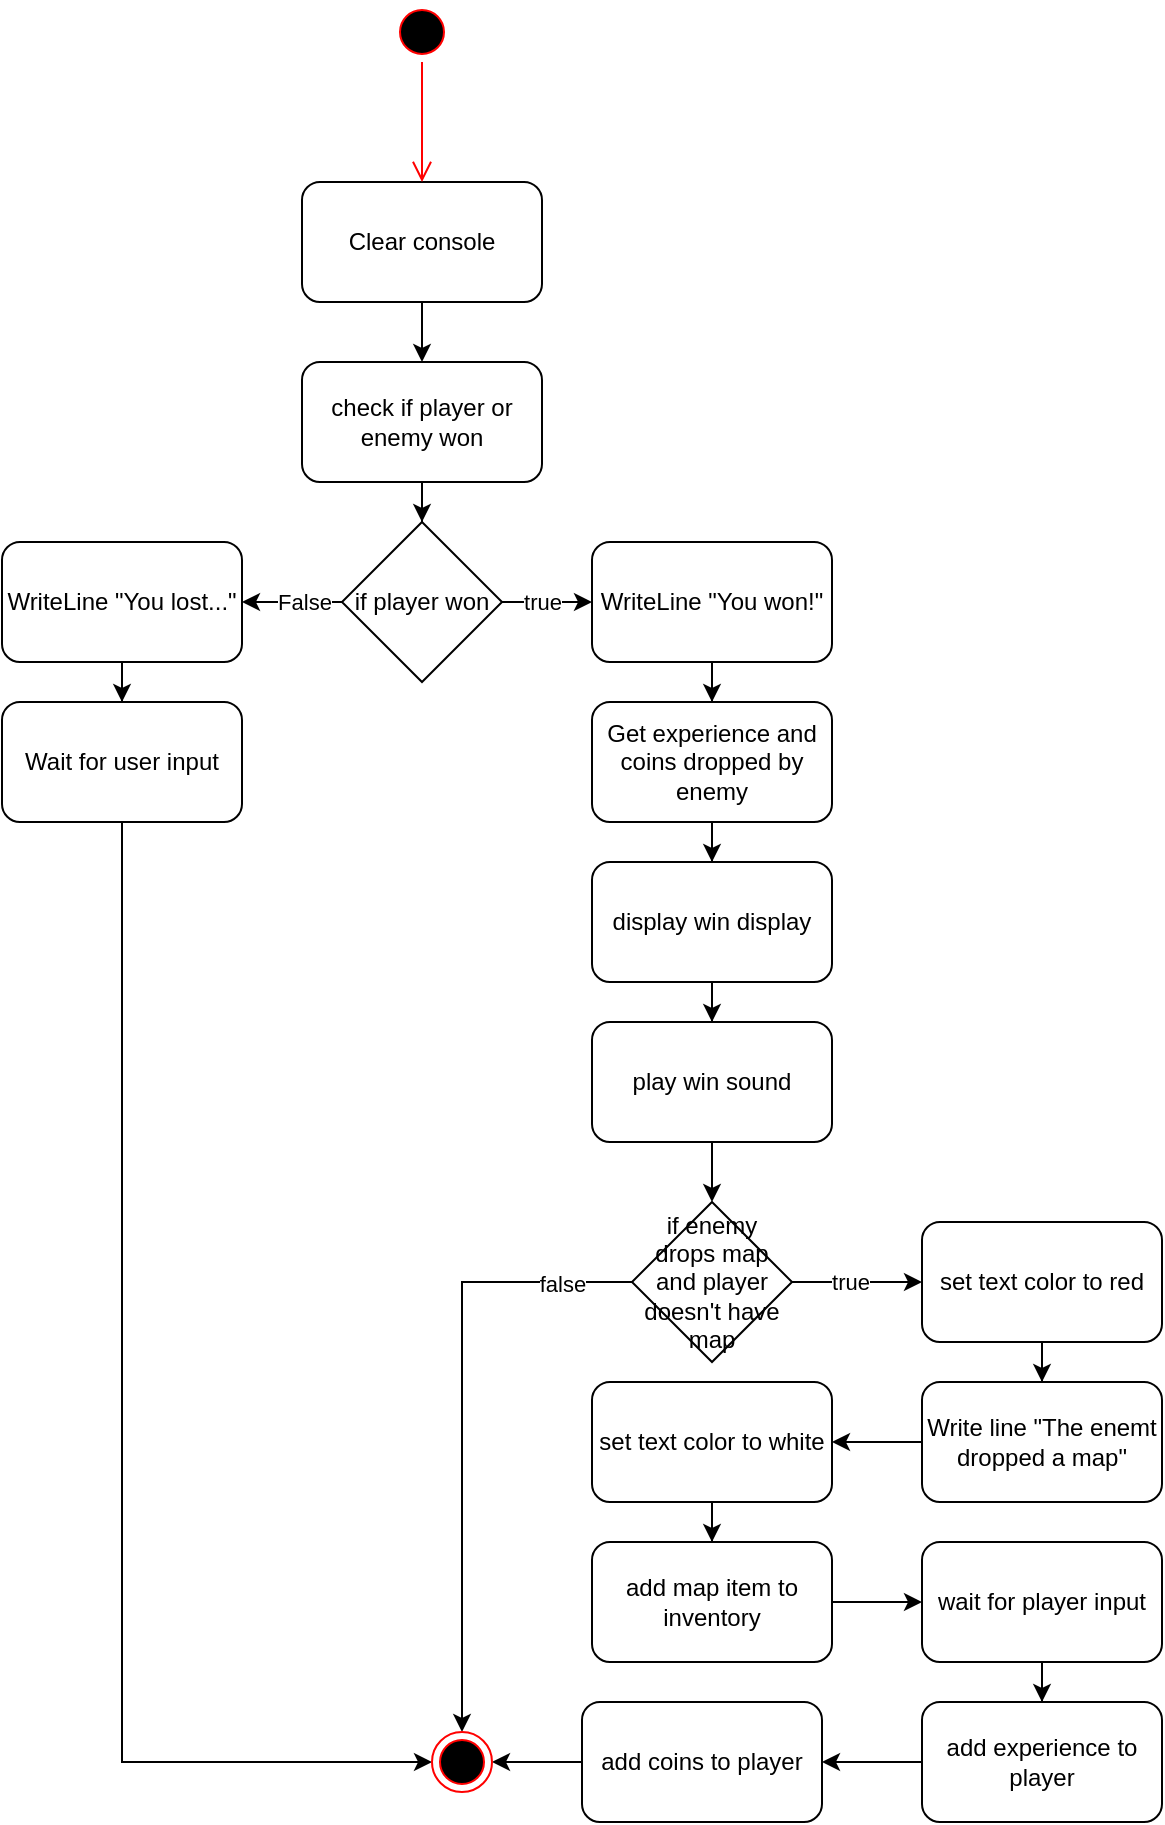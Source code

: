 <mxfile version="22.1.21" type="device">
  <diagram name="Page-1" id="QWwZaIjU0LpCsT88UaeY">
    <mxGraphModel dx="2118" dy="-797" grid="1" gridSize="10" guides="1" tooltips="1" connect="1" arrows="1" fold="1" page="1" pageScale="1" pageWidth="850" pageHeight="1100" background="none" math="0" shadow="0">
      <root>
        <mxCell id="0" />
        <mxCell id="1" parent="0" />
        <mxCell id="Ed0d97Dgv27OoX8CHdkf-86" style="edgeStyle=orthogonalEdgeStyle;rounded=0;orthogonalLoop=1;jettySize=auto;html=1;" parent="1" source="Ed0d97Dgv27OoX8CHdkf-68" target="Ed0d97Dgv27OoX8CHdkf-82" edge="1">
          <mxGeometry relative="1" as="geometry" />
        </mxCell>
        <mxCell id="Ed0d97Dgv27OoX8CHdkf-68" value="check if player or enemy won" style="rounded=1;whiteSpace=wrap;html=1;" parent="1" vertex="1">
          <mxGeometry x="285" y="2450" width="120" height="60" as="geometry" />
        </mxCell>
        <mxCell id="Ed0d97Dgv27OoX8CHdkf-85" style="edgeStyle=orthogonalEdgeStyle;rounded=0;orthogonalLoop=1;jettySize=auto;html=1;" parent="1" source="Ed0d97Dgv27OoX8CHdkf-71" target="Ed0d97Dgv27OoX8CHdkf-68" edge="1">
          <mxGeometry relative="1" as="geometry" />
        </mxCell>
        <mxCell id="Ed0d97Dgv27OoX8CHdkf-71" value="Clear console" style="rounded=1;whiteSpace=wrap;html=1;" parent="1" vertex="1">
          <mxGeometry x="285" y="2360" width="120" height="60" as="geometry" />
        </mxCell>
        <mxCell id="Ed0d97Dgv27OoX8CHdkf-76" style="edgeStyle=orthogonalEdgeStyle;rounded=0;orthogonalLoop=1;jettySize=auto;html=1;" parent="1" source="Ed0d97Dgv27OoX8CHdkf-73" target="Ed0d97Dgv27OoX8CHdkf-75" edge="1">
          <mxGeometry relative="1" as="geometry" />
        </mxCell>
        <mxCell id="Ed0d97Dgv27OoX8CHdkf-73" value="WriteLine &quot;You won!&quot;" style="rounded=1;whiteSpace=wrap;html=1;" parent="1" vertex="1">
          <mxGeometry x="430" y="2540" width="120" height="60" as="geometry" />
        </mxCell>
        <mxCell id="Ed0d97Dgv27OoX8CHdkf-78" style="edgeStyle=orthogonalEdgeStyle;rounded=0;orthogonalLoop=1;jettySize=auto;html=1;" parent="1" source="Ed0d97Dgv27OoX8CHdkf-75" target="Ed0d97Dgv27OoX8CHdkf-79" edge="1">
          <mxGeometry relative="1" as="geometry">
            <mxPoint x="490" y="2710" as="targetPoint" />
          </mxGeometry>
        </mxCell>
        <mxCell id="Ed0d97Dgv27OoX8CHdkf-75" value="Get experience and coins dropped by enemy" style="rounded=1;whiteSpace=wrap;html=1;" parent="1" vertex="1">
          <mxGeometry x="430" y="2620" width="120" height="60" as="geometry" />
        </mxCell>
        <mxCell id="Ed0d97Dgv27OoX8CHdkf-95" style="edgeStyle=orthogonalEdgeStyle;rounded=0;orthogonalLoop=1;jettySize=auto;html=1;" parent="1" source="Ed0d97Dgv27OoX8CHdkf-79" target="Ed0d97Dgv27OoX8CHdkf-94" edge="1">
          <mxGeometry relative="1" as="geometry" />
        </mxCell>
        <mxCell id="Ed0d97Dgv27OoX8CHdkf-79" value="display win display" style="rounded=1;whiteSpace=wrap;html=1;" parent="1" vertex="1">
          <mxGeometry x="430" y="2700" width="120" height="60" as="geometry" />
        </mxCell>
        <mxCell id="Ed0d97Dgv27OoX8CHdkf-87" style="edgeStyle=orthogonalEdgeStyle;rounded=0;orthogonalLoop=1;jettySize=auto;html=1;" parent="1" source="Ed0d97Dgv27OoX8CHdkf-82" target="Ed0d97Dgv27OoX8CHdkf-73" edge="1">
          <mxGeometry relative="1" as="geometry" />
        </mxCell>
        <mxCell id="Ed0d97Dgv27OoX8CHdkf-88" value="true" style="edgeLabel;html=1;align=center;verticalAlign=middle;resizable=0;points=[];" parent="Ed0d97Dgv27OoX8CHdkf-87" vertex="1" connectable="0">
          <mxGeometry x="-0.249" y="-3" relative="1" as="geometry">
            <mxPoint x="3" y="-3" as="offset" />
          </mxGeometry>
        </mxCell>
        <mxCell id="Ed0d97Dgv27OoX8CHdkf-90" style="edgeStyle=orthogonalEdgeStyle;rounded=0;orthogonalLoop=1;jettySize=auto;html=1;" parent="1" source="Ed0d97Dgv27OoX8CHdkf-82" target="Ed0d97Dgv27OoX8CHdkf-89" edge="1">
          <mxGeometry relative="1" as="geometry" />
        </mxCell>
        <mxCell id="Ed0d97Dgv27OoX8CHdkf-91" value="False" style="edgeLabel;html=1;align=center;verticalAlign=middle;resizable=0;points=[];" parent="Ed0d97Dgv27OoX8CHdkf-90" vertex="1" connectable="0">
          <mxGeometry x="-0.131" y="-3" relative="1" as="geometry">
            <mxPoint x="2" y="3" as="offset" />
          </mxGeometry>
        </mxCell>
        <mxCell id="Ed0d97Dgv27OoX8CHdkf-82" value="if player won" style="rhombus;whiteSpace=wrap;html=1;" parent="1" vertex="1">
          <mxGeometry x="305" y="2530" width="80" height="80" as="geometry" />
        </mxCell>
        <mxCell id="Ed0d97Dgv27OoX8CHdkf-93" style="edgeStyle=orthogonalEdgeStyle;rounded=0;orthogonalLoop=1;jettySize=auto;html=1;" parent="1" source="Ed0d97Dgv27OoX8CHdkf-89" target="Ed0d97Dgv27OoX8CHdkf-92" edge="1">
          <mxGeometry relative="1" as="geometry" />
        </mxCell>
        <mxCell id="Ed0d97Dgv27OoX8CHdkf-89" value="WriteLine &quot;You lost...&quot;" style="rounded=1;whiteSpace=wrap;html=1;" parent="1" vertex="1">
          <mxGeometry x="135" y="2540" width="120" height="60" as="geometry" />
        </mxCell>
        <mxCell id="Ed0d97Dgv27OoX8CHdkf-118" style="edgeStyle=orthogonalEdgeStyle;rounded=0;orthogonalLoop=1;jettySize=auto;html=1;entryX=0;entryY=0.5;entryDx=0;entryDy=0;" parent="1" source="Ed0d97Dgv27OoX8CHdkf-92" target="Ed0d97Dgv27OoX8CHdkf-115" edge="1">
          <mxGeometry relative="1" as="geometry">
            <Array as="points">
              <mxPoint x="195" y="3150" />
            </Array>
          </mxGeometry>
        </mxCell>
        <mxCell id="Ed0d97Dgv27OoX8CHdkf-92" value="Wait for user input" style="rounded=1;whiteSpace=wrap;html=1;" parent="1" vertex="1">
          <mxGeometry x="135" y="2620" width="120" height="60" as="geometry" />
        </mxCell>
        <mxCell id="Ed0d97Dgv27OoX8CHdkf-97" style="edgeStyle=orthogonalEdgeStyle;rounded=0;orthogonalLoop=1;jettySize=auto;html=1;" parent="1" source="Ed0d97Dgv27OoX8CHdkf-94" target="Ed0d97Dgv27OoX8CHdkf-96" edge="1">
          <mxGeometry relative="1" as="geometry" />
        </mxCell>
        <mxCell id="Ed0d97Dgv27OoX8CHdkf-94" value="play win sound" style="rounded=1;whiteSpace=wrap;html=1;" parent="1" vertex="1">
          <mxGeometry x="430" y="2780" width="120" height="60" as="geometry" />
        </mxCell>
        <mxCell id="Ed0d97Dgv27OoX8CHdkf-99" style="edgeStyle=orthogonalEdgeStyle;rounded=0;orthogonalLoop=1;jettySize=auto;html=1;entryX=0;entryY=0.5;entryDx=0;entryDy=0;" parent="1" source="Ed0d97Dgv27OoX8CHdkf-96" target="Ed0d97Dgv27OoX8CHdkf-98" edge="1">
          <mxGeometry relative="1" as="geometry" />
        </mxCell>
        <mxCell id="Ed0d97Dgv27OoX8CHdkf-100" value="true" style="edgeLabel;html=1;align=center;verticalAlign=middle;resizable=0;points=[];" parent="Ed0d97Dgv27OoX8CHdkf-99" vertex="1" connectable="0">
          <mxGeometry x="-0.119" y="-1" relative="1" as="geometry">
            <mxPoint y="-1" as="offset" />
          </mxGeometry>
        </mxCell>
        <mxCell id="pdTkNCxIZn0GLEZcJvbF-1" style="edgeStyle=orthogonalEdgeStyle;rounded=0;orthogonalLoop=1;jettySize=auto;html=1;entryX=0.5;entryY=0;entryDx=0;entryDy=0;" edge="1" parent="1" source="Ed0d97Dgv27OoX8CHdkf-96" target="Ed0d97Dgv27OoX8CHdkf-115">
          <mxGeometry relative="1" as="geometry" />
        </mxCell>
        <mxCell id="pdTkNCxIZn0GLEZcJvbF-2" value="false" style="edgeLabel;html=1;align=center;verticalAlign=middle;resizable=0;points=[];" vertex="1" connectable="0" parent="pdTkNCxIZn0GLEZcJvbF-1">
          <mxGeometry x="-0.773" y="1" relative="1" as="geometry">
            <mxPoint as="offset" />
          </mxGeometry>
        </mxCell>
        <mxCell id="Ed0d97Dgv27OoX8CHdkf-96" value="if enemy drops map and player doesn&#39;t have map" style="rhombus;whiteSpace=wrap;html=1;" parent="1" vertex="1">
          <mxGeometry x="450" y="2870" width="80" height="80" as="geometry" />
        </mxCell>
        <mxCell id="Ed0d97Dgv27OoX8CHdkf-102" style="edgeStyle=orthogonalEdgeStyle;rounded=0;orthogonalLoop=1;jettySize=auto;html=1;" parent="1" source="Ed0d97Dgv27OoX8CHdkf-98" target="Ed0d97Dgv27OoX8CHdkf-101" edge="1">
          <mxGeometry relative="1" as="geometry" />
        </mxCell>
        <mxCell id="Ed0d97Dgv27OoX8CHdkf-98" value="set text color to red" style="rounded=1;whiteSpace=wrap;html=1;" parent="1" vertex="1">
          <mxGeometry x="595" y="2880" width="120" height="60" as="geometry" />
        </mxCell>
        <mxCell id="Ed0d97Dgv27OoX8CHdkf-104" style="edgeStyle=orthogonalEdgeStyle;rounded=0;orthogonalLoop=1;jettySize=auto;html=1;" parent="1" source="Ed0d97Dgv27OoX8CHdkf-101" target="Ed0d97Dgv27OoX8CHdkf-103" edge="1">
          <mxGeometry relative="1" as="geometry" />
        </mxCell>
        <mxCell id="Ed0d97Dgv27OoX8CHdkf-101" value="Write line &quot;The enemt dropped a map&quot;" style="rounded=1;whiteSpace=wrap;html=1;" parent="1" vertex="1">
          <mxGeometry x="595" y="2960" width="120" height="60" as="geometry" />
        </mxCell>
        <mxCell id="Ed0d97Dgv27OoX8CHdkf-106" style="edgeStyle=orthogonalEdgeStyle;rounded=0;orthogonalLoop=1;jettySize=auto;html=1;" parent="1" source="Ed0d97Dgv27OoX8CHdkf-103" target="Ed0d97Dgv27OoX8CHdkf-105" edge="1">
          <mxGeometry relative="1" as="geometry" />
        </mxCell>
        <mxCell id="Ed0d97Dgv27OoX8CHdkf-103" value="set text color to white" style="rounded=1;whiteSpace=wrap;html=1;" parent="1" vertex="1">
          <mxGeometry x="430" y="2960" width="120" height="60" as="geometry" />
        </mxCell>
        <mxCell id="Ed0d97Dgv27OoX8CHdkf-108" style="edgeStyle=orthogonalEdgeStyle;rounded=0;orthogonalLoop=1;jettySize=auto;html=1;" parent="1" source="Ed0d97Dgv27OoX8CHdkf-105" target="Ed0d97Dgv27OoX8CHdkf-107" edge="1">
          <mxGeometry relative="1" as="geometry" />
        </mxCell>
        <mxCell id="Ed0d97Dgv27OoX8CHdkf-105" value="add map item to inventory" style="rounded=1;whiteSpace=wrap;html=1;" parent="1" vertex="1">
          <mxGeometry x="430" y="3040" width="120" height="60" as="geometry" />
        </mxCell>
        <mxCell id="Ed0d97Dgv27OoX8CHdkf-112" style="edgeStyle=orthogonalEdgeStyle;rounded=0;orthogonalLoop=1;jettySize=auto;html=1;" parent="1" source="Ed0d97Dgv27OoX8CHdkf-107" target="Ed0d97Dgv27OoX8CHdkf-111" edge="1">
          <mxGeometry relative="1" as="geometry" />
        </mxCell>
        <mxCell id="Ed0d97Dgv27OoX8CHdkf-107" value="wait for player input" style="rounded=1;whiteSpace=wrap;html=1;" parent="1" vertex="1">
          <mxGeometry x="595" y="3040" width="120" height="60" as="geometry" />
        </mxCell>
        <mxCell id="Ed0d97Dgv27OoX8CHdkf-114" style="edgeStyle=orthogonalEdgeStyle;rounded=0;orthogonalLoop=1;jettySize=auto;html=1;" parent="1" source="Ed0d97Dgv27OoX8CHdkf-111" target="Ed0d97Dgv27OoX8CHdkf-113" edge="1">
          <mxGeometry relative="1" as="geometry" />
        </mxCell>
        <mxCell id="Ed0d97Dgv27OoX8CHdkf-111" value="add experience to player" style="rounded=1;whiteSpace=wrap;html=1;" parent="1" vertex="1">
          <mxGeometry x="595" y="3120" width="120" height="60" as="geometry" />
        </mxCell>
        <mxCell id="Ed0d97Dgv27OoX8CHdkf-116" style="edgeStyle=orthogonalEdgeStyle;rounded=0;orthogonalLoop=1;jettySize=auto;html=1;entryX=1;entryY=0.5;entryDx=0;entryDy=0;" parent="1" source="Ed0d97Dgv27OoX8CHdkf-113" target="Ed0d97Dgv27OoX8CHdkf-115" edge="1">
          <mxGeometry relative="1" as="geometry">
            <Array as="points">
              <mxPoint x="465" y="3150" />
              <mxPoint x="465" y="3150" />
            </Array>
          </mxGeometry>
        </mxCell>
        <mxCell id="Ed0d97Dgv27OoX8CHdkf-113" value="add coins to player" style="rounded=1;whiteSpace=wrap;html=1;" parent="1" vertex="1">
          <mxGeometry x="425" y="3120" width="120" height="60" as="geometry" />
        </mxCell>
        <mxCell id="Ed0d97Dgv27OoX8CHdkf-115" value="" style="ellipse;html=1;shape=endState;fillColor=#000000;strokeColor=#ff0000;" parent="1" vertex="1">
          <mxGeometry x="350" y="3135" width="30" height="30" as="geometry" />
        </mxCell>
        <mxCell id="pdTkNCxIZn0GLEZcJvbF-16" value="" style="ellipse;html=1;shape=startState;fillColor=#000000;strokeColor=#ff0000;" vertex="1" parent="1">
          <mxGeometry x="330" y="2270" width="30" height="30" as="geometry" />
        </mxCell>
        <mxCell id="pdTkNCxIZn0GLEZcJvbF-17" value="" style="edgeStyle=orthogonalEdgeStyle;html=1;verticalAlign=bottom;endArrow=open;endSize=8;strokeColor=#ff0000;rounded=0;" edge="1" source="pdTkNCxIZn0GLEZcJvbF-16" parent="1">
          <mxGeometry relative="1" as="geometry">
            <mxPoint x="345" y="2360" as="targetPoint" />
          </mxGeometry>
        </mxCell>
      </root>
    </mxGraphModel>
  </diagram>
</mxfile>
